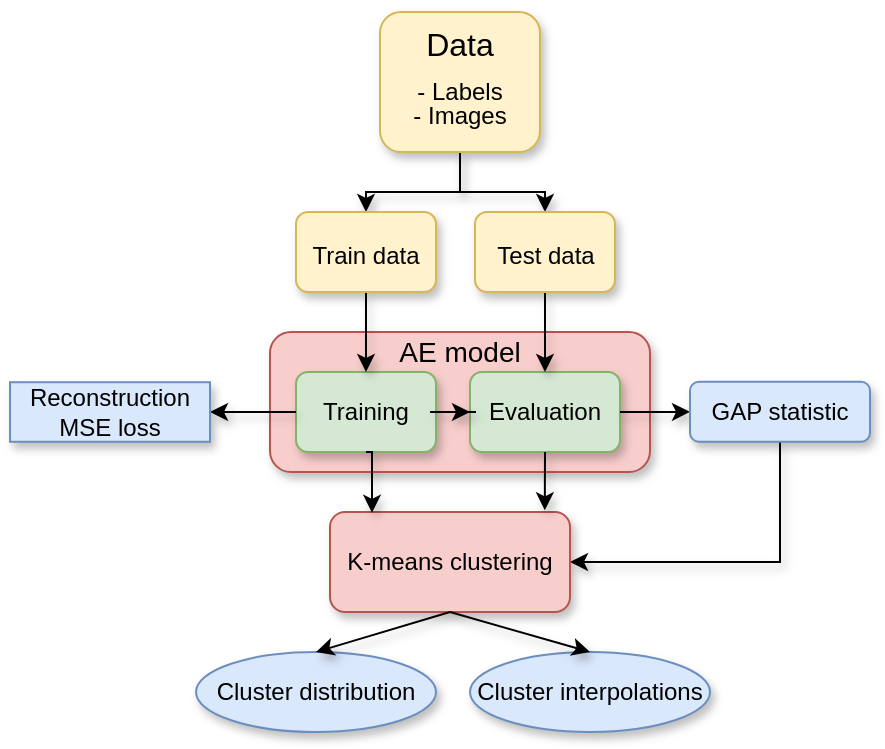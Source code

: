 <mxfile version="17.5.0" type="device"><diagram name="Page-1" id="90a13364-a465-7bf4-72fc-28e22215d7a0"><mxGraphModel dx="1043" dy="525" grid="1" gridSize="10" guides="1" tooltips="1" connect="1" arrows="1" fold="1" page="1" pageScale="1.5" pageWidth="1169" pageHeight="826" background="none" math="0" shadow="0"><root><mxCell id="0" style=";html=1;"/><mxCell id="1" style=";html=1;" parent="0"/><mxCell id="IxVRz_Zfi92qecLNR-5k-15" value="" style="group;shadow=1;" vertex="1" connectable="0" parent="1"><mxGeometry x="350" y="250" width="190" height="70" as="geometry"/></mxCell><mxCell id="IxVRz_Zfi92qecLNR-5k-1" value="&lt;font style=&quot;font-size: 14px&quot;&gt;AE model&lt;br&gt;&lt;br&gt;&lt;br&gt;&lt;br&gt;&lt;/font&gt;" style="rounded=1;whiteSpace=wrap;html=1;labelPosition=center;verticalLabelPosition=middle;align=center;verticalAlign=middle;fillColor=#f8cecc;strokeColor=#b85450;shadow=1;" vertex="1" parent="IxVRz_Zfi92qecLNR-5k-15"><mxGeometry y="-10" width="190" height="70" as="geometry"/></mxCell><mxCell id="IxVRz_Zfi92qecLNR-5k-3" value="Evaluation" style="rounded=1;whiteSpace=wrap;html=1;shadow=1;fillColor=#d5e8d4;strokeColor=#82b366;" vertex="1" parent="IxVRz_Zfi92qecLNR-5k-15"><mxGeometry x="100" y="10" width="75" height="40" as="geometry"/></mxCell><mxCell id="IxVRz_Zfi92qecLNR-5k-2" value="Training" style="rounded=1;whiteSpace=wrap;html=1;shadow=1;fillColor=#d5e8d4;strokeColor=#82b366;" vertex="1" parent="IxVRz_Zfi92qecLNR-5k-15"><mxGeometry x="13" y="10" width="70" height="40" as="geometry"/></mxCell><mxCell id="IxVRz_Zfi92qecLNR-5k-23" style="edgeStyle=orthogonalEdgeStyle;rounded=0;orthogonalLoop=1;jettySize=auto;html=1;exitX=1;exitY=0.5;exitDx=0;exitDy=0;fontSize=12;shadow=1;" edge="1" parent="IxVRz_Zfi92qecLNR-5k-15" source="IxVRz_Zfi92qecLNR-5k-2" target="IxVRz_Zfi92qecLNR-5k-3"><mxGeometry relative="1" as="geometry"/></mxCell><mxCell id="IxVRz_Zfi92qecLNR-5k-13" style="edgeStyle=orthogonalEdgeStyle;rounded=0;orthogonalLoop=1;jettySize=auto;html=1;exitX=0.5;exitY=1;exitDx=0;exitDy=0;entryX=0.5;entryY=0;entryDx=0;entryDy=0;fontSize=12;shadow=1;" edge="1" parent="1" source="IxVRz_Zfi92qecLNR-5k-5" target="IxVRz_Zfi92qecLNR-5k-10"><mxGeometry relative="1" as="geometry"/></mxCell><mxCell id="IxVRz_Zfi92qecLNR-5k-14" style="edgeStyle=orthogonalEdgeStyle;rounded=0;orthogonalLoop=1;jettySize=auto;html=1;exitX=0.5;exitY=1;exitDx=0;exitDy=0;entryX=0.5;entryY=0;entryDx=0;entryDy=0;fontSize=12;shadow=1;" edge="1" parent="1" source="IxVRz_Zfi92qecLNR-5k-5" target="IxVRz_Zfi92qecLNR-5k-11"><mxGeometry relative="1" as="geometry"/></mxCell><mxCell id="IxVRz_Zfi92qecLNR-5k-5" value="&lt;p style=&quot;line-height: 1.3&quot;&gt;&lt;font style=&quot;font-size: 16px&quot;&gt;Data&lt;/font&gt;&lt;/p&gt;&lt;p style=&quot;line-height: 0&quot;&gt;- Labels&lt;br&gt;&lt;/p&gt;&lt;p style=&quot;line-height: 0&quot;&gt;- Images&lt;/p&gt;&lt;p style=&quot;line-height: 0&quot;&gt;&lt;br&gt;&lt;/p&gt;" style="rounded=1;whiteSpace=wrap;html=1;labelPosition=center;verticalLabelPosition=middle;align=center;verticalAlign=middle;shadow=1;fillColor=#fff2cc;strokeColor=#d6b656;" vertex="1" parent="1"><mxGeometry x="405" y="80" width="80" height="70" as="geometry"/></mxCell><mxCell id="IxVRz_Zfi92qecLNR-5k-16" style="edgeStyle=orthogonalEdgeStyle;rounded=0;orthogonalLoop=1;jettySize=auto;html=1;entryX=0.5;entryY=0;entryDx=0;entryDy=0;fontSize=12;shadow=1;" edge="1" parent="1" source="IxVRz_Zfi92qecLNR-5k-10" target="IxVRz_Zfi92qecLNR-5k-2"><mxGeometry relative="1" as="geometry"/></mxCell><mxCell id="IxVRz_Zfi92qecLNR-5k-10" value="&lt;font style=&quot;font-size: 12px&quot;&gt;Train data&lt;/font&gt;" style="rounded=1;whiteSpace=wrap;html=1;fontSize=16;shadow=1;fillColor=#fff2cc;strokeColor=#d6b656;" vertex="1" parent="1"><mxGeometry x="363" y="180" width="70" height="40" as="geometry"/></mxCell><mxCell id="IxVRz_Zfi92qecLNR-5k-17" style="edgeStyle=orthogonalEdgeStyle;rounded=0;orthogonalLoop=1;jettySize=auto;html=1;exitX=0.5;exitY=1;exitDx=0;exitDy=0;fontSize=12;shadow=1;" edge="1" parent="1" source="IxVRz_Zfi92qecLNR-5k-11" target="IxVRz_Zfi92qecLNR-5k-3"><mxGeometry relative="1" as="geometry"/></mxCell><mxCell id="IxVRz_Zfi92qecLNR-5k-11" value="&lt;font style=&quot;font-size: 12px&quot;&gt;Test data&lt;/font&gt;" style="rounded=1;whiteSpace=wrap;html=1;fontSize=16;shadow=1;fillColor=#fff2cc;strokeColor=#d6b656;" vertex="1" parent="1"><mxGeometry x="452.5" y="180" width="70" height="40" as="geometry"/></mxCell><mxCell id="IxVRz_Zfi92qecLNR-5k-18" style="edgeStyle=orthogonalEdgeStyle;rounded=0;orthogonalLoop=1;jettySize=auto;html=1;exitX=0;exitY=0.5;exitDx=0;exitDy=0;fontSize=12;shadow=1;" edge="1" parent="1" source="IxVRz_Zfi92qecLNR-5k-2" target="IxVRz_Zfi92qecLNR-5k-19"><mxGeometry relative="1" as="geometry"><mxPoint x="320" y="280.238" as="targetPoint"/></mxGeometry></mxCell><mxCell id="IxVRz_Zfi92qecLNR-5k-19" value="Reconstruction MSE loss" style="rounded=0;whiteSpace=wrap;html=1;fontSize=12;fillColor=#dae8fc;strokeColor=#6c8ebf;shadow=1;" vertex="1" parent="1"><mxGeometry x="220" y="265.12" width="100" height="29.76" as="geometry"/></mxCell><mxCell id="IxVRz_Zfi92qecLNR-5k-20" style="edgeStyle=orthogonalEdgeStyle;rounded=0;orthogonalLoop=1;jettySize=auto;html=1;exitX=1;exitY=0.5;exitDx=0;exitDy=0;fontSize=12;shadow=1;" edge="1" parent="1" source="IxVRz_Zfi92qecLNR-5k-3" target="IxVRz_Zfi92qecLNR-5k-21"><mxGeometry relative="1" as="geometry"><mxPoint x="560" y="280.238" as="targetPoint"/></mxGeometry></mxCell><mxCell id="IxVRz_Zfi92qecLNR-5k-26" style="edgeStyle=orthogonalEdgeStyle;rounded=0;orthogonalLoop=1;jettySize=auto;html=1;exitX=0.5;exitY=1;exitDx=0;exitDy=0;entryX=1;entryY=0.5;entryDx=0;entryDy=0;fontSize=12;shadow=1;" edge="1" parent="1" source="IxVRz_Zfi92qecLNR-5k-21" target="IxVRz_Zfi92qecLNR-5k-22"><mxGeometry relative="1" as="geometry"/></mxCell><mxCell id="IxVRz_Zfi92qecLNR-5k-21" value="GAP statistic" style="rounded=1;whiteSpace=wrap;html=1;fontSize=12;shadow=1;fillColor=#dae8fc;strokeColor=#6c8ebf;" vertex="1" parent="1"><mxGeometry x="560" y="264.88" width="90" height="30" as="geometry"/></mxCell><mxCell id="IxVRz_Zfi92qecLNR-5k-22" value="K-means clustering" style="rounded=1;whiteSpace=wrap;html=1;fontSize=12;fillColor=#f8cecc;strokeColor=#b85450;shadow=1;" vertex="1" parent="1"><mxGeometry x="380" y="330" width="120" height="50" as="geometry"/></mxCell><mxCell id="IxVRz_Zfi92qecLNR-5k-27" style="edgeStyle=orthogonalEdgeStyle;rounded=0;orthogonalLoop=1;jettySize=auto;html=1;exitX=0.5;exitY=1;exitDx=0;exitDy=0;entryX=0.895;entryY=-0.017;entryDx=0;entryDy=0;entryPerimeter=0;fontSize=12;shadow=1;" edge="1" parent="1" source="IxVRz_Zfi92qecLNR-5k-3" target="IxVRz_Zfi92qecLNR-5k-22"><mxGeometry relative="1" as="geometry"/></mxCell><mxCell id="IxVRz_Zfi92qecLNR-5k-28" style="edgeStyle=orthogonalEdgeStyle;rounded=0;orthogonalLoop=1;jettySize=auto;html=1;exitX=0.5;exitY=1;exitDx=0;exitDy=0;entryX=0.175;entryY=0.008;entryDx=0;entryDy=0;entryPerimeter=0;fontSize=12;shadow=1;" edge="1" parent="1" source="IxVRz_Zfi92qecLNR-5k-2" target="IxVRz_Zfi92qecLNR-5k-22"><mxGeometry relative="1" as="geometry"/></mxCell><mxCell id="IxVRz_Zfi92qecLNR-5k-29" value="Cluster distribution" style="ellipse;whiteSpace=wrap;html=1;fontSize=12;fillColor=#dae8fc;strokeColor=#6c8ebf;shadow=1;" vertex="1" parent="1"><mxGeometry x="313" y="400" width="120" height="40" as="geometry"/></mxCell><mxCell id="IxVRz_Zfi92qecLNR-5k-30" value="Cluster interpolations" style="ellipse;whiteSpace=wrap;html=1;fontSize=12;fillColor=#dae8fc;strokeColor=#6c8ebf;shadow=1;" vertex="1" parent="1"><mxGeometry x="450" y="400" width="120" height="40" as="geometry"/></mxCell><mxCell id="IxVRz_Zfi92qecLNR-5k-33" value="" style="endArrow=classic;html=1;rounded=0;fontSize=12;exitX=0.5;exitY=1;exitDx=0;exitDy=0;entryX=0.5;entryY=0;entryDx=0;entryDy=0;shadow=1;" edge="1" parent="1" source="IxVRz_Zfi92qecLNR-5k-22" target="IxVRz_Zfi92qecLNR-5k-30"><mxGeometry width="50" height="50" relative="1" as="geometry"><mxPoint x="500" y="410" as="sourcePoint"/><mxPoint x="550" y="360" as="targetPoint"/></mxGeometry></mxCell><mxCell id="IxVRz_Zfi92qecLNR-5k-34" value="" style="endArrow=classic;html=1;rounded=0;fontSize=12;entryX=0.5;entryY=0;entryDx=0;entryDy=0;shadow=1;" edge="1" parent="1" target="IxVRz_Zfi92qecLNR-5k-29"><mxGeometry width="50" height="50" relative="1" as="geometry"><mxPoint x="440" y="380" as="sourcePoint"/><mxPoint x="550" y="360" as="targetPoint"/></mxGeometry></mxCell></root></mxGraphModel></diagram></mxfile>